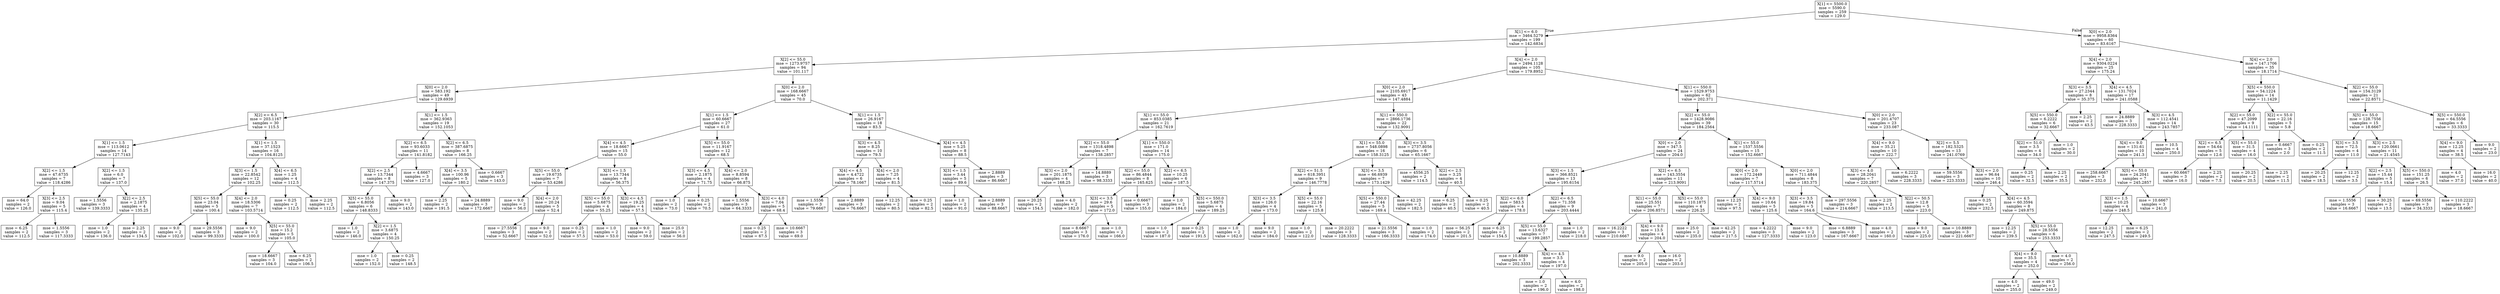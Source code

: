 digraph Tree {
node [shape=box] ;
0 [label="X[1] <= 5500.0\nmse = 5590.0\nsamples = 259\nvalue = 129.0"] ;
1 [label="X[1] <= 6.0\nmse = 3464.5279\nsamples = 199\nvalue = 142.6834"] ;
0 -> 1 [labeldistance=2.5, labelangle=45, headlabel="True"] ;
2 [label="X[2] <= 55.0\nmse = 1273.9757\nsamples = 94\nvalue = 101.117"] ;
1 -> 2 ;
3 [label="X[0] <= 2.0\nmse = 583.192\nsamples = 49\nvalue = 129.6939"] ;
2 -> 3 ;
4 [label="X[2] <= 6.5\nmse = 203.1167\nsamples = 30\nvalue = 115.5"] ;
3 -> 4 ;
5 [label="X[1] <= 1.5\nmse = 113.0612\nsamples = 14\nvalue = 127.7143"] ;
4 -> 5 ;
6 [label="X[2] <= 1.5\nmse = 47.6735\nsamples = 7\nvalue = 118.4286"] ;
5 -> 6 ;
7 [label="mse = 64.0\nsamples = 2\nvalue = 126.0"] ;
6 -> 7 ;
8 [label="X[3] <= 2.5\nmse = 9.04\nsamples = 5\nvalue = 115.4"] ;
6 -> 8 ;
9 [label="mse = 6.25\nsamples = 2\nvalue = 112.5"] ;
8 -> 9 ;
10 [label="mse = 1.5556\nsamples = 3\nvalue = 117.3333"] ;
8 -> 10 ;
11 [label="X[2] <= 1.5\nmse = 6.0\nsamples = 7\nvalue = 137.0"] ;
5 -> 11 ;
12 [label="mse = 1.5556\nsamples = 3\nvalue = 139.3333"] ;
11 -> 12 ;
13 [label="X[2] <= 2.5\nmse = 2.1875\nsamples = 4\nvalue = 135.25"] ;
11 -> 13 ;
14 [label="mse = 1.0\nsamples = 2\nvalue = 136.0"] ;
13 -> 14 ;
15 [label="mse = 2.25\nsamples = 2\nvalue = 134.5"] ;
13 -> 15 ;
16 [label="X[1] <= 1.5\nmse = 37.1523\nsamples = 16\nvalue = 104.8125"] ;
4 -> 16 ;
17 [label="X[3] <= 1.5\nmse = 22.8542\nsamples = 12\nvalue = 102.25"] ;
16 -> 17 ;
18 [label="X[5] <= 55.0\nmse = 23.04\nsamples = 5\nvalue = 100.4"] ;
17 -> 18 ;
19 [label="mse = 9.0\nsamples = 2\nvalue = 102.0"] ;
18 -> 19 ;
20 [label="mse = 29.5556\nsamples = 3\nvalue = 99.3333"] ;
18 -> 20 ;
21 [label="X[4] <= 2.0\nmse = 18.5306\nsamples = 7\nvalue = 103.5714"] ;
17 -> 21 ;
22 [label="mse = 9.0\nsamples = 2\nvalue = 100.0"] ;
21 -> 22 ;
23 [label="X[5] <= 55.0\nmse = 15.2\nsamples = 5\nvalue = 105.0"] ;
21 -> 23 ;
24 [label="mse = 18.6667\nsamples = 3\nvalue = 104.0"] ;
23 -> 24 ;
25 [label="mse = 6.25\nsamples = 2\nvalue = 106.5"] ;
23 -> 25 ;
26 [label="X[4] <= 6.5\nmse = 1.25\nsamples = 4\nvalue = 112.5"] ;
16 -> 26 ;
27 [label="mse = 0.25\nsamples = 2\nvalue = 112.5"] ;
26 -> 27 ;
28 [label="mse = 2.25\nsamples = 2\nvalue = 112.5"] ;
26 -> 28 ;
29 [label="X[1] <= 1.5\nmse = 362.9363\nsamples = 19\nvalue = 152.1053"] ;
3 -> 29 ;
30 [label="X[2] <= 6.5\nmse = 93.6033\nsamples = 11\nvalue = 141.8182"] ;
29 -> 30 ;
31 [label="X[2] <= 2.5\nmse = 13.7344\nsamples = 8\nvalue = 147.375"] ;
30 -> 31 ;
32 [label="X[5] <= 55.0\nmse = 6.8056\nsamples = 6\nvalue = 148.8333"] ;
31 -> 32 ;
33 [label="mse = 1.0\nsamples = 2\nvalue = 146.0"] ;
32 -> 33 ;
34 [label="X[2] <= 1.5\nmse = 3.6875\nsamples = 4\nvalue = 150.25"] ;
32 -> 34 ;
35 [label="mse = 1.0\nsamples = 2\nvalue = 152.0"] ;
34 -> 35 ;
36 [label="mse = 0.25\nsamples = 2\nvalue = 148.5"] ;
34 -> 36 ;
37 [label="mse = 9.0\nsamples = 2\nvalue = 143.0"] ;
31 -> 37 ;
38 [label="mse = 4.6667\nsamples = 3\nvalue = 127.0"] ;
30 -> 38 ;
39 [label="X[2] <= 6.5\nmse = 387.6875\nsamples = 8\nvalue = 166.25"] ;
29 -> 39 ;
40 [label="X[4] <= 3.5\nmse = 100.96\nsamples = 5\nvalue = 180.2"] ;
39 -> 40 ;
41 [label="mse = 2.25\nsamples = 2\nvalue = 191.5"] ;
40 -> 41 ;
42 [label="mse = 24.8889\nsamples = 3\nvalue = 172.6667"] ;
40 -> 42 ;
43 [label="mse = 0.6667\nsamples = 3\nvalue = 143.0"] ;
39 -> 43 ;
44 [label="X[0] <= 2.0\nmse = 168.6667\nsamples = 45\nvalue = 70.0"] ;
2 -> 44 ;
45 [label="X[1] <= 1.5\nmse = 60.6667\nsamples = 27\nvalue = 61.0"] ;
44 -> 45 ;
46 [label="X[4] <= 4.5\nmse = 18.6667\nsamples = 15\nvalue = 55.0"] ;
45 -> 46 ;
47 [label="X[5] <= 55.0\nmse = 19.6735\nsamples = 7\nvalue = 53.4286"] ;
46 -> 47 ;
48 [label="mse = 9.0\nsamples = 2\nvalue = 56.0"] ;
47 -> 48 ;
49 [label="X[4] <= 2.0\nmse = 20.24\nsamples = 5\nvalue = 52.4"] ;
47 -> 49 ;
50 [label="mse = 27.5556\nsamples = 3\nvalue = 52.6667"] ;
49 -> 50 ;
51 [label="mse = 9.0\nsamples = 2\nvalue = 52.0"] ;
49 -> 51 ;
52 [label="X[3] <= 1.5\nmse = 13.7344\nsamples = 8\nvalue = 56.375"] ;
46 -> 52 ;
53 [label="X[5] <= 55.0\nmse = 5.6875\nsamples = 4\nvalue = 55.25"] ;
52 -> 53 ;
54 [label="mse = 0.25\nsamples = 2\nvalue = 57.5"] ;
53 -> 54 ;
55 [label="mse = 1.0\nsamples = 2\nvalue = 53.0"] ;
53 -> 55 ;
56 [label="X[3] <= 4.5\nmse = 19.25\nsamples = 4\nvalue = 57.5"] ;
52 -> 56 ;
57 [label="mse = 9.0\nsamples = 2\nvalue = 59.0"] ;
56 -> 57 ;
58 [label="mse = 25.0\nsamples = 2\nvalue = 56.0"] ;
56 -> 58 ;
59 [label="X[5] <= 55.0\nmse = 11.9167\nsamples = 12\nvalue = 68.5"] ;
45 -> 59 ;
60 [label="X[3] <= 4.5\nmse = 2.1875\nsamples = 4\nvalue = 71.75"] ;
59 -> 60 ;
61 [label="mse = 1.0\nsamples = 2\nvalue = 73.0"] ;
60 -> 61 ;
62 [label="mse = 0.25\nsamples = 2\nvalue = 70.5"] ;
60 -> 62 ;
63 [label="X[4] <= 2.0\nmse = 8.8594\nsamples = 8\nvalue = 66.875"] ;
59 -> 63 ;
64 [label="mse = 1.5556\nsamples = 3\nvalue = 64.3333"] ;
63 -> 64 ;
65 [label="X[3] <= 4.0\nmse = 7.04\nsamples = 5\nvalue = 68.4"] ;
63 -> 65 ;
66 [label="mse = 0.25\nsamples = 2\nvalue = 67.5"] ;
65 -> 66 ;
67 [label="mse = 10.6667\nsamples = 3\nvalue = 69.0"] ;
65 -> 67 ;
68 [label="X[1] <= 1.5\nmse = 26.9167\nsamples = 18\nvalue = 83.5"] ;
44 -> 68 ;
69 [label="X[3] <= 4.5\nmse = 8.25\nsamples = 10\nvalue = 79.5"] ;
68 -> 69 ;
70 [label="X[4] <= 4.5\nmse = 4.4722\nsamples = 6\nvalue = 78.1667"] ;
69 -> 70 ;
71 [label="mse = 1.5556\nsamples = 3\nvalue = 79.6667"] ;
70 -> 71 ;
72 [label="mse = 2.8889\nsamples = 3\nvalue = 76.6667"] ;
70 -> 72 ;
73 [label="X[4] <= 2.0\nmse = 7.25\nsamples = 4\nvalue = 81.5"] ;
69 -> 73 ;
74 [label="mse = 12.25\nsamples = 2\nvalue = 80.5"] ;
73 -> 74 ;
75 [label="mse = 0.25\nsamples = 2\nvalue = 82.5"] ;
73 -> 75 ;
76 [label="X[4] <= 4.5\nmse = 5.25\nsamples = 8\nvalue = 88.5"] ;
68 -> 76 ;
77 [label="X[3] <= 1.5\nmse = 3.44\nsamples = 5\nvalue = 89.6"] ;
76 -> 77 ;
78 [label="mse = 1.0\nsamples = 2\nvalue = 91.0"] ;
77 -> 78 ;
79 [label="mse = 2.8889\nsamples = 3\nvalue = 88.6667"] ;
77 -> 79 ;
80 [label="mse = 2.8889\nsamples = 3\nvalue = 86.6667"] ;
76 -> 80 ;
81 [label="X[4] <= 2.0\nmse = 2494.1128\nsamples = 105\nvalue = 179.8952"] ;
1 -> 81 ;
82 [label="X[0] <= 2.0\nmse = 2105.6917\nsamples = 43\nvalue = 147.4884"] ;
81 -> 82 ;
83 [label="X[1] <= 55.0\nmse = 853.0385\nsamples = 21\nvalue = 162.7619"] ;
82 -> 83 ;
84 [label="X[2] <= 55.0\nmse = 1318.4898\nsamples = 7\nvalue = 138.2857"] ;
83 -> 84 ;
85 [label="X[3] <= 2.0\nmse = 201.1875\nsamples = 4\nvalue = 168.25"] ;
84 -> 85 ;
86 [label="mse = 20.25\nsamples = 2\nvalue = 154.5"] ;
85 -> 86 ;
87 [label="mse = 4.0\nsamples = 2\nvalue = 182.0"] ;
85 -> 87 ;
88 [label="mse = 14.8889\nsamples = 3\nvalue = 98.3333"] ;
84 -> 88 ;
89 [label="X[1] <= 550.0\nmse = 171.0\nsamples = 14\nvalue = 175.0"] ;
83 -> 89 ;
90 [label="X[2] <= 55.0\nmse = 86.4844\nsamples = 8\nvalue = 165.625"] ;
89 -> 90 ;
91 [label="X[3] <= 3.5\nmse = 29.6\nsamples = 5\nvalue = 172.0"] ;
90 -> 91 ;
92 [label="mse = 8.6667\nsamples = 3\nvalue = 176.0"] ;
91 -> 92 ;
93 [label="mse = 1.0\nsamples = 2\nvalue = 166.0"] ;
91 -> 93 ;
94 [label="mse = 0.6667\nsamples = 3\nvalue = 155.0"] ;
90 -> 94 ;
95 [label="X[2] <= 6.5\nmse = 10.25\nsamples = 6\nvalue = 187.5"] ;
89 -> 95 ;
96 [label="mse = 1.0\nsamples = 2\nvalue = 184.0"] ;
95 -> 96 ;
97 [label="X[5] <= 550.0\nmse = 5.6875\nsamples = 4\nvalue = 189.25"] ;
95 -> 97 ;
98 [label="mse = 1.0\nsamples = 2\nvalue = 187.0"] ;
97 -> 98 ;
99 [label="mse = 0.25\nsamples = 2\nvalue = 191.5"] ;
97 -> 99 ;
100 [label="X[1] <= 550.0\nmse = 2866.1736\nsamples = 22\nvalue = 132.9091"] ;
82 -> 100 ;
101 [label="X[1] <= 55.0\nmse = 548.0898\nsamples = 16\nvalue = 158.3125"] ;
100 -> 101 ;
102 [label="X[2] <= 51.5\nmse = 618.3951\nsamples = 9\nvalue = 146.7778"] ;
101 -> 102 ;
103 [label="X[3] <= 3.5\nmse = 126.0\nsamples = 4\nvalue = 173.0"] ;
102 -> 103 ;
104 [label="mse = 1.0\nsamples = 2\nvalue = 162.0"] ;
103 -> 104 ;
105 [label="mse = 9.0\nsamples = 2\nvalue = 184.0"] ;
103 -> 105 ;
106 [label="X[5] <= 55.0\nmse = 22.16\nsamples = 5\nvalue = 125.8"] ;
102 -> 106 ;
107 [label="mse = 1.0\nsamples = 2\nvalue = 122.0"] ;
106 -> 107 ;
108 [label="mse = 20.2222\nsamples = 3\nvalue = 128.3333"] ;
106 -> 108 ;
109 [label="X[3] <= 3.5\nmse = 66.6939\nsamples = 7\nvalue = 173.1429"] ;
101 -> 109 ;
110 [label="X[5] <= 550.0\nmse = 27.44\nsamples = 5\nvalue = 169.4"] ;
109 -> 110 ;
111 [label="mse = 21.5556\nsamples = 3\nvalue = 166.3333"] ;
110 -> 111 ;
112 [label="mse = 1.0\nsamples = 2\nvalue = 174.0"] ;
110 -> 112 ;
113 [label="mse = 42.25\nsamples = 2\nvalue = 182.5"] ;
109 -> 113 ;
114 [label="X[3] <= 3.5\nmse = 2737.8056\nsamples = 6\nvalue = 65.1667"] ;
100 -> 114 ;
115 [label="mse = 4556.25\nsamples = 2\nvalue = 114.5"] ;
114 -> 115 ;
116 [label="X[2] <= 2.5\nmse = 3.25\nsamples = 4\nvalue = 40.5"] ;
114 -> 116 ;
117 [label="mse = 6.25\nsamples = 2\nvalue = 40.5"] ;
116 -> 117 ;
118 [label="mse = 0.25\nsamples = 2\nvalue = 40.5"] ;
116 -> 118 ;
119 [label="X[1] <= 550.0\nmse = 1529.9753\nsamples = 62\nvalue = 202.371"] ;
81 -> 119 ;
120 [label="X[2] <= 55.0\nmse = 1428.9086\nsamples = 39\nvalue = 184.2564"] ;
119 -> 120 ;
121 [label="X[0] <= 2.0\nmse = 347.5\nsamples = 24\nvalue = 204.0"] ;
120 -> 121 ;
122 [label="X[3] <= 1.5\nmse = 366.8521\nsamples = 13\nvalue = 195.6154"] ;
121 -> 122 ;
123 [label="X[2] <= 6.0\nmse = 583.5\nsamples = 4\nvalue = 178.0"] ;
122 -> 123 ;
124 [label="mse = 56.25\nsamples = 2\nvalue = 201.5"] ;
123 -> 124 ;
125 [label="mse = 6.25\nsamples = 2\nvalue = 154.5"] ;
123 -> 125 ;
126 [label="X[2] <= 6.5\nmse = 71.358\nsamples = 9\nvalue = 203.4444"] ;
122 -> 126 ;
127 [label="X[5] <= 55.0\nmse = 13.6327\nsamples = 7\nvalue = 199.2857"] ;
126 -> 127 ;
128 [label="mse = 10.8889\nsamples = 3\nvalue = 202.3333"] ;
127 -> 128 ;
129 [label="X[4] <= 4.5\nmse = 3.5\nsamples = 4\nvalue = 197.0"] ;
127 -> 129 ;
130 [label="mse = 1.0\nsamples = 2\nvalue = 196.0"] ;
129 -> 130 ;
131 [label="mse = 4.0\nsamples = 2\nvalue = 198.0"] ;
129 -> 131 ;
132 [label="mse = 1.0\nsamples = 2\nvalue = 218.0"] ;
126 -> 132 ;
133 [label="X[2] <= 6.5\nmse = 143.3554\nsamples = 11\nvalue = 213.9091"] ;
121 -> 133 ;
134 [label="X[1] <= 55.0\nmse = 25.551\nsamples = 7\nvalue = 206.8571"] ;
133 -> 134 ;
135 [label="mse = 16.2222\nsamples = 3\nvalue = 210.6667"] ;
134 -> 135 ;
136 [label="X[4] <= 9.0\nmse = 13.5\nsamples = 4\nvalue = 204.0"] ;
134 -> 136 ;
137 [label="mse = 9.0\nsamples = 2\nvalue = 205.0"] ;
136 -> 137 ;
138 [label="mse = 16.0\nsamples = 2\nvalue = 203.0"] ;
136 -> 138 ;
139 [label="X[5] <= 55.0\nmse = 110.1875\nsamples = 4\nvalue = 226.25"] ;
133 -> 139 ;
140 [label="mse = 25.0\nsamples = 2\nvalue = 235.0"] ;
139 -> 140 ;
141 [label="mse = 42.25\nsamples = 2\nvalue = 217.5"] ;
139 -> 141 ;
142 [label="X[1] <= 55.0\nmse = 1537.5556\nsamples = 15\nvalue = 152.6667"] ;
120 -> 142 ;
143 [label="X[0] <= 2.0\nmse = 172.2449\nsamples = 7\nvalue = 117.5714"] ;
142 -> 143 ;
144 [label="mse = 12.25\nsamples = 2\nvalue = 97.5"] ;
143 -> 144 ;
145 [label="X[4] <= 9.0\nmse = 10.64\nsamples = 5\nvalue = 125.6"] ;
143 -> 145 ;
146 [label="mse = 4.2222\nsamples = 3\nvalue = 127.3333"] ;
145 -> 146 ;
147 [label="mse = 9.0\nsamples = 2\nvalue = 123.0"] ;
145 -> 147 ;
148 [label="X[0] <= 2.0\nmse = 711.4844\nsamples = 8\nvalue = 183.375"] ;
142 -> 148 ;
149 [label="X[3] <= 3.5\nmse = 19.84\nsamples = 5\nvalue = 164.6"] ;
148 -> 149 ;
150 [label="mse = 6.8889\nsamples = 3\nvalue = 167.6667"] ;
149 -> 150 ;
151 [label="mse = 4.0\nsamples = 2\nvalue = 160.0"] ;
149 -> 151 ;
152 [label="mse = 297.5556\nsamples = 3\nvalue = 214.6667"] ;
148 -> 152 ;
153 [label="X[0] <= 2.0\nmse = 201.4707\nsamples = 23\nvalue = 233.087"] ;
119 -> 153 ;
154 [label="X[4] <= 9.0\nmse = 35.21\nsamples = 10\nvalue = 222.7"] ;
153 -> 154 ;
155 [label="X[3] <= 4.0\nmse = 28.2041\nsamples = 7\nvalue = 220.2857"] ;
154 -> 155 ;
156 [label="mse = 2.25\nsamples = 2\nvalue = 213.5"] ;
155 -> 156 ;
157 [label="X[2] <= 50.5\nmse = 12.8\nsamples = 5\nvalue = 223.0"] ;
155 -> 157 ;
158 [label="mse = 9.0\nsamples = 2\nvalue = 225.0"] ;
157 -> 158 ;
159 [label="mse = 10.8889\nsamples = 3\nvalue = 221.6667"] ;
157 -> 159 ;
160 [label="mse = 6.2222\nsamples = 3\nvalue = 228.3333"] ;
154 -> 160 ;
161 [label="X[2] <= 5.5\nmse = 182.5325\nsamples = 13\nvalue = 241.0769"] ;
153 -> 161 ;
162 [label="mse = 59.5556\nsamples = 3\nvalue = 223.3333"] ;
161 -> 162 ;
163 [label="X[3] <= 2.0\nmse = 96.64\nsamples = 10\nvalue = 246.4"] ;
161 -> 163 ;
164 [label="mse = 0.25\nsamples = 2\nvalue = 232.5"] ;
163 -> 164 ;
165 [label="X[4] <= 4.5\nmse = 60.3594\nsamples = 8\nvalue = 249.875"] ;
163 -> 165 ;
166 [label="mse = 12.25\nsamples = 2\nvalue = 239.5"] ;
165 -> 166 ;
167 [label="X[5] <= 55.0\nmse = 28.5556\nsamples = 6\nvalue = 253.3333"] ;
165 -> 167 ;
168 [label="X[4] <= 9.0\nmse = 35.5\nsamples = 4\nvalue = 252.0"] ;
167 -> 168 ;
169 [label="mse = 4.0\nsamples = 2\nvalue = 255.0"] ;
168 -> 169 ;
170 [label="mse = 49.0\nsamples = 2\nvalue = 249.0"] ;
168 -> 170 ;
171 [label="mse = 4.0\nsamples = 2\nvalue = 256.0"] ;
167 -> 171 ;
172 [label="X[0] <= 2.0\nmse = 9958.8364\nsamples = 60\nvalue = 83.6167"] ;
0 -> 172 [labeldistance=2.5, labelangle=-45, headlabel="False"] ;
173 [label="X[4] <= 2.0\nmse = 9304.0224\nsamples = 25\nvalue = 175.24"] ;
172 -> 173 ;
174 [label="X[3] <= 3.5\nmse = 27.2344\nsamples = 8\nvalue = 35.375"] ;
173 -> 174 ;
175 [label="X[5] <= 550.0\nmse = 6.2222\nsamples = 6\nvalue = 32.6667"] ;
174 -> 175 ;
176 [label="X[2] <= 51.0\nmse = 3.5\nsamples = 4\nvalue = 34.0"] ;
175 -> 176 ;
177 [label="mse = 0.25\nsamples = 2\nvalue = 32.5"] ;
176 -> 177 ;
178 [label="mse = 2.25\nsamples = 2\nvalue = 35.5"] ;
176 -> 178 ;
179 [label="mse = 1.0\nsamples = 2\nvalue = 30.0"] ;
175 -> 179 ;
180 [label="mse = 2.25\nsamples = 2\nvalue = 43.5"] ;
174 -> 180 ;
181 [label="X[4] <= 4.5\nmse = 131.7024\nsamples = 17\nvalue = 241.0588"] ;
173 -> 181 ;
182 [label="mse = 24.8889\nsamples = 3\nvalue = 228.3333"] ;
181 -> 182 ;
183 [label="X[3] <= 4.5\nmse = 112.4541\nsamples = 14\nvalue = 243.7857"] ;
181 -> 183 ;
184 [label="X[4] <= 9.0\nmse = 131.61\nsamples = 10\nvalue = 241.3"] ;
183 -> 184 ;
185 [label="mse = 258.6667\nsamples = 3\nvalue = 232.0"] ;
184 -> 185 ;
186 [label="X[5] <= 55.0\nmse = 24.2041\nsamples = 7\nvalue = 245.2857"] ;
184 -> 186 ;
187 [label="X[3] <= 1.5\nmse = 10.25\nsamples = 4\nvalue = 248.5"] ;
186 -> 187 ;
188 [label="mse = 12.25\nsamples = 2\nvalue = 247.5"] ;
187 -> 188 ;
189 [label="mse = 6.25\nsamples = 2\nvalue = 249.5"] ;
187 -> 189 ;
190 [label="mse = 10.6667\nsamples = 3\nvalue = 241.0"] ;
186 -> 190 ;
191 [label="mse = 10.5\nsamples = 4\nvalue = 250.0"] ;
183 -> 191 ;
192 [label="X[4] <= 2.0\nmse = 147.1706\nsamples = 35\nvalue = 18.1714"] ;
172 -> 192 ;
193 [label="X[5] <= 550.0\nmse = 54.1224\nsamples = 14\nvalue = 11.1429"] ;
192 -> 193 ;
194 [label="X[2] <= 55.0\nmse = 47.2099\nsamples = 9\nvalue = 14.1111"] ;
193 -> 194 ;
195 [label="X[2] <= 6.5\nmse = 54.64\nsamples = 5\nvalue = 12.6"] ;
194 -> 195 ;
196 [label="mse = 60.6667\nsamples = 3\nvalue = 16.0"] ;
195 -> 196 ;
197 [label="mse = 2.25\nsamples = 2\nvalue = 7.5"] ;
195 -> 197 ;
198 [label="X[5] <= 55.0\nmse = 31.5\nsamples = 4\nvalue = 16.0"] ;
194 -> 198 ;
199 [label="mse = 20.25\nsamples = 2\nvalue = 20.5"] ;
198 -> 199 ;
200 [label="mse = 2.25\nsamples = 2\nvalue = 11.5"] ;
198 -> 200 ;
201 [label="X[2] <= 55.0\nmse = 22.16\nsamples = 5\nvalue = 5.8"] ;
193 -> 201 ;
202 [label="mse = 0.6667\nsamples = 3\nvalue = 2.0"] ;
201 -> 202 ;
203 [label="mse = 0.25\nsamples = 2\nvalue = 11.5"] ;
201 -> 203 ;
204 [label="X[2] <= 55.0\nmse = 154.3129\nsamples = 21\nvalue = 22.8571"] ;
192 -> 204 ;
205 [label="X[5] <= 55.0\nmse = 128.7556\nsamples = 15\nvalue = 18.6667"] ;
204 -> 205 ;
206 [label="X[3] <= 3.5\nmse = 72.5\nsamples = 4\nvalue = 11.0"] ;
205 -> 206 ;
207 [label="mse = 20.25\nsamples = 2\nvalue = 18.5"] ;
206 -> 207 ;
208 [label="mse = 12.25\nsamples = 2\nvalue = 3.5"] ;
206 -> 208 ;
209 [label="X[3] <= 2.5\nmse = 120.0661\nsamples = 11\nvalue = 21.4545"] ;
205 -> 209 ;
210 [label="X[2] <= 2.5\nmse = 15.44\nsamples = 5\nvalue = 15.4"] ;
209 -> 210 ;
211 [label="mse = 1.5556\nsamples = 3\nvalue = 16.6667"] ;
210 -> 211 ;
212 [label="mse = 30.25\nsamples = 2\nvalue = 13.5"] ;
210 -> 212 ;
213 [label="X[5] <= 550.0\nmse = 151.25\nsamples = 6\nvalue = 26.5"] ;
209 -> 213 ;
214 [label="mse = 69.5556\nsamples = 3\nvalue = 34.3333"] ;
213 -> 214 ;
215 [label="mse = 110.2222\nsamples = 3\nvalue = 18.6667"] ;
213 -> 215 ;
216 [label="X[5] <= 550.0\nmse = 64.5556\nsamples = 6\nvalue = 33.3333"] ;
204 -> 216 ;
217 [label="X[4] <= 9.0\nmse = 12.25\nsamples = 4\nvalue = 38.5"] ;
216 -> 217 ;
218 [label="mse = 4.0\nsamples = 2\nvalue = 37.0"] ;
217 -> 218 ;
219 [label="mse = 16.0\nsamples = 2\nvalue = 40.0"] ;
217 -> 219 ;
220 [label="mse = 9.0\nsamples = 2\nvalue = 23.0"] ;
216 -> 220 ;
}